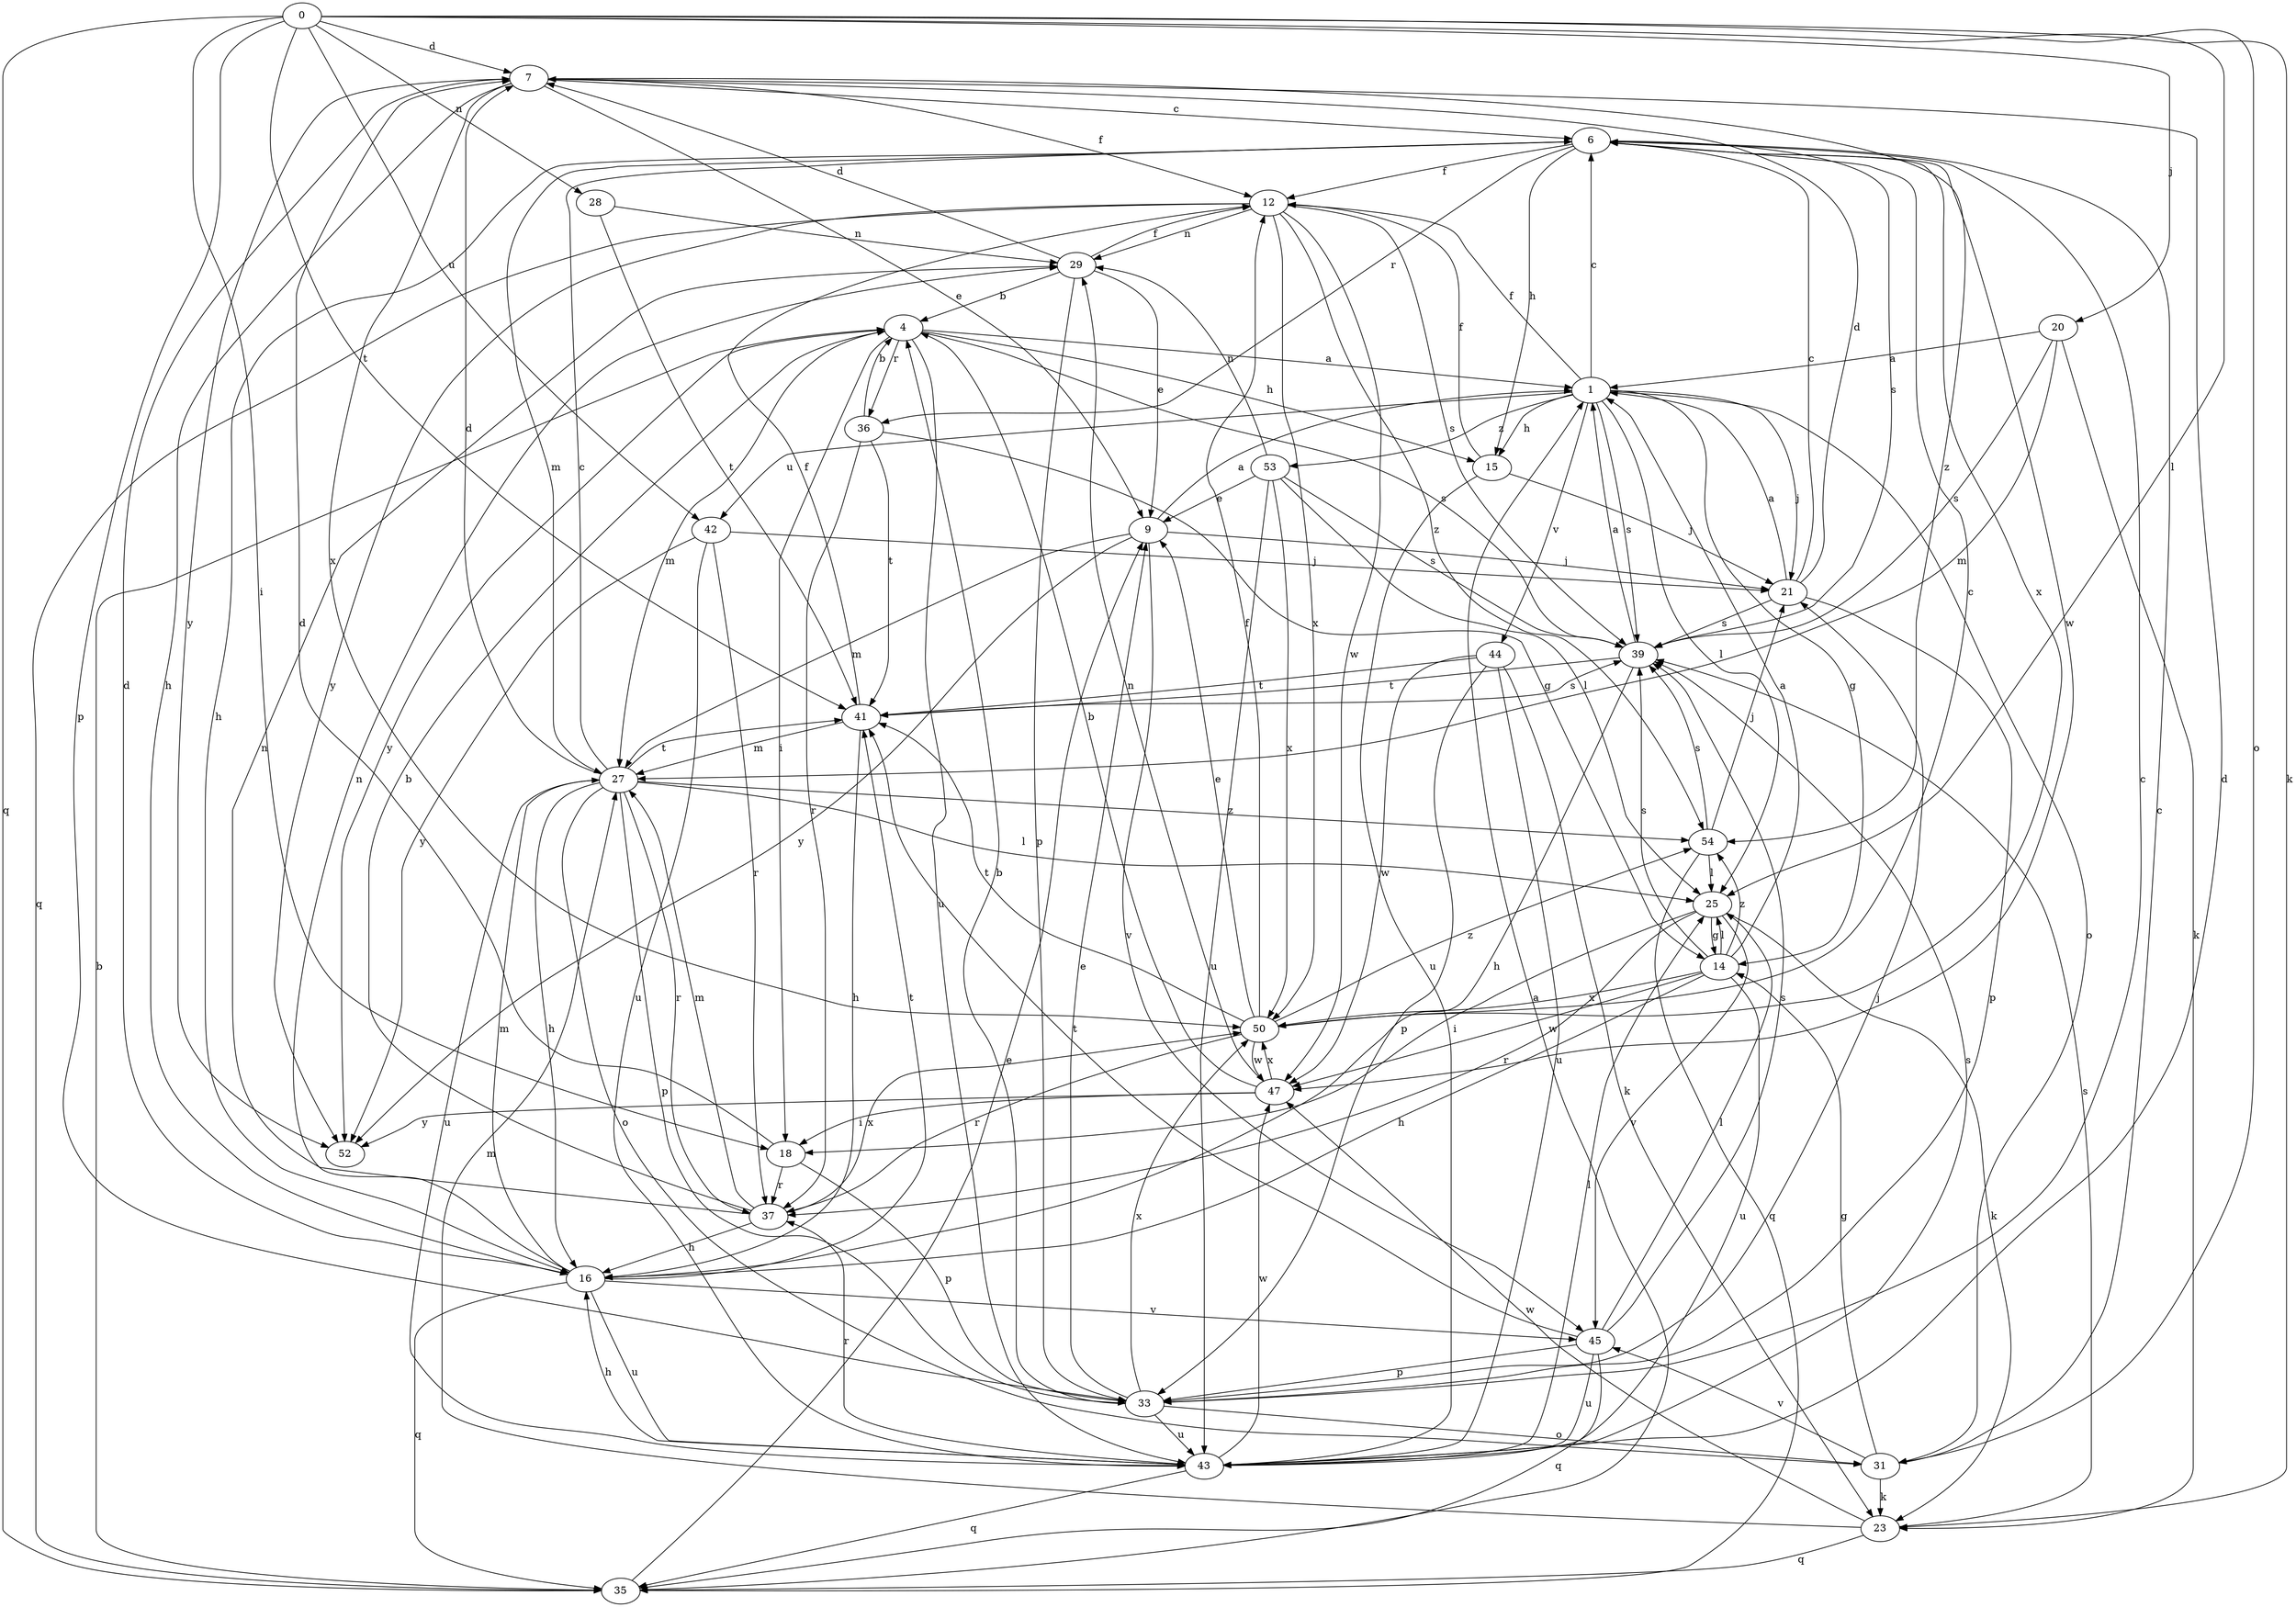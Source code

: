 strict digraph  {
0;
1;
4;
6;
7;
9;
12;
14;
15;
16;
18;
20;
21;
23;
25;
27;
28;
29;
31;
33;
35;
36;
37;
39;
41;
42;
43;
44;
45;
47;
50;
52;
53;
54;
0 -> 7  [label=d];
0 -> 18  [label=i];
0 -> 20  [label=j];
0 -> 23  [label=k];
0 -> 25  [label=l];
0 -> 28  [label=n];
0 -> 31  [label=o];
0 -> 33  [label=p];
0 -> 35  [label=q];
0 -> 41  [label=t];
0 -> 42  [label=u];
1 -> 6  [label=c];
1 -> 12  [label=f];
1 -> 14  [label=g];
1 -> 15  [label=h];
1 -> 21  [label=j];
1 -> 25  [label=l];
1 -> 31  [label=o];
1 -> 39  [label=s];
1 -> 42  [label=u];
1 -> 44  [label=v];
1 -> 53  [label=z];
4 -> 1  [label=a];
4 -> 15  [label=h];
4 -> 18  [label=i];
4 -> 27  [label=m];
4 -> 36  [label=r];
4 -> 39  [label=s];
4 -> 43  [label=u];
4 -> 52  [label=y];
6 -> 12  [label=f];
6 -> 15  [label=h];
6 -> 16  [label=h];
6 -> 27  [label=m];
6 -> 36  [label=r];
6 -> 39  [label=s];
6 -> 47  [label=w];
6 -> 50  [label=x];
7 -> 6  [label=c];
7 -> 9  [label=e];
7 -> 12  [label=f];
7 -> 16  [label=h];
7 -> 50  [label=x];
7 -> 52  [label=y];
7 -> 54  [label=z];
9 -> 1  [label=a];
9 -> 21  [label=j];
9 -> 27  [label=m];
9 -> 45  [label=v];
9 -> 52  [label=y];
12 -> 29  [label=n];
12 -> 35  [label=q];
12 -> 39  [label=s];
12 -> 47  [label=w];
12 -> 50  [label=x];
12 -> 52  [label=y];
12 -> 54  [label=z];
14 -> 1  [label=a];
14 -> 16  [label=h];
14 -> 25  [label=l];
14 -> 39  [label=s];
14 -> 43  [label=u];
14 -> 47  [label=w];
14 -> 50  [label=x];
14 -> 54  [label=z];
15 -> 12  [label=f];
15 -> 21  [label=j];
15 -> 43  [label=u];
16 -> 7  [label=d];
16 -> 27  [label=m];
16 -> 29  [label=n];
16 -> 35  [label=q];
16 -> 41  [label=t];
16 -> 43  [label=u];
16 -> 45  [label=v];
18 -> 7  [label=d];
18 -> 33  [label=p];
18 -> 37  [label=r];
20 -> 1  [label=a];
20 -> 23  [label=k];
20 -> 27  [label=m];
20 -> 39  [label=s];
21 -> 1  [label=a];
21 -> 6  [label=c];
21 -> 7  [label=d];
21 -> 33  [label=p];
21 -> 39  [label=s];
23 -> 27  [label=m];
23 -> 35  [label=q];
23 -> 39  [label=s];
23 -> 47  [label=w];
25 -> 14  [label=g];
25 -> 18  [label=i];
25 -> 23  [label=k];
25 -> 37  [label=r];
25 -> 45  [label=v];
27 -> 6  [label=c];
27 -> 7  [label=d];
27 -> 16  [label=h];
27 -> 25  [label=l];
27 -> 31  [label=o];
27 -> 33  [label=p];
27 -> 37  [label=r];
27 -> 41  [label=t];
27 -> 43  [label=u];
27 -> 54  [label=z];
28 -> 29  [label=n];
28 -> 41  [label=t];
29 -> 4  [label=b];
29 -> 7  [label=d];
29 -> 9  [label=e];
29 -> 12  [label=f];
29 -> 33  [label=p];
31 -> 6  [label=c];
31 -> 14  [label=g];
31 -> 23  [label=k];
31 -> 45  [label=v];
33 -> 4  [label=b];
33 -> 6  [label=c];
33 -> 9  [label=e];
33 -> 21  [label=j];
33 -> 31  [label=o];
33 -> 43  [label=u];
33 -> 50  [label=x];
35 -> 1  [label=a];
35 -> 4  [label=b];
35 -> 9  [label=e];
36 -> 4  [label=b];
36 -> 14  [label=g];
36 -> 37  [label=r];
36 -> 41  [label=t];
37 -> 4  [label=b];
37 -> 16  [label=h];
37 -> 27  [label=m];
37 -> 29  [label=n];
37 -> 50  [label=x];
39 -> 1  [label=a];
39 -> 16  [label=h];
39 -> 41  [label=t];
41 -> 12  [label=f];
41 -> 16  [label=h];
41 -> 27  [label=m];
41 -> 39  [label=s];
42 -> 21  [label=j];
42 -> 37  [label=r];
42 -> 43  [label=u];
42 -> 52  [label=y];
43 -> 7  [label=d];
43 -> 16  [label=h];
43 -> 25  [label=l];
43 -> 35  [label=q];
43 -> 37  [label=r];
43 -> 39  [label=s];
43 -> 47  [label=w];
44 -> 23  [label=k];
44 -> 33  [label=p];
44 -> 41  [label=t];
44 -> 43  [label=u];
44 -> 47  [label=w];
45 -> 25  [label=l];
45 -> 33  [label=p];
45 -> 35  [label=q];
45 -> 39  [label=s];
45 -> 41  [label=t];
45 -> 43  [label=u];
47 -> 4  [label=b];
47 -> 18  [label=i];
47 -> 29  [label=n];
47 -> 50  [label=x];
47 -> 52  [label=y];
50 -> 6  [label=c];
50 -> 9  [label=e];
50 -> 12  [label=f];
50 -> 37  [label=r];
50 -> 41  [label=t];
50 -> 47  [label=w];
50 -> 54  [label=z];
53 -> 9  [label=e];
53 -> 25  [label=l];
53 -> 29  [label=n];
53 -> 39  [label=s];
53 -> 43  [label=u];
53 -> 50  [label=x];
54 -> 21  [label=j];
54 -> 25  [label=l];
54 -> 35  [label=q];
54 -> 39  [label=s];
}
